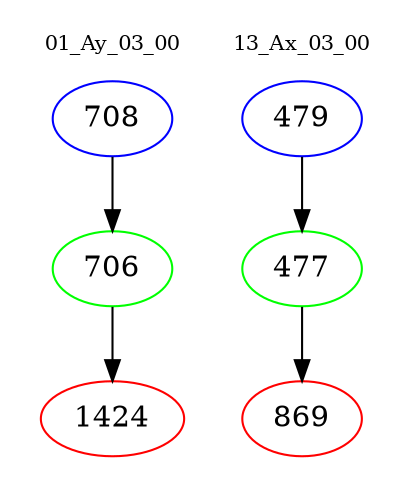 digraph{
subgraph cluster_0 {
color = white
label = "01_Ay_03_00";
fontsize=10;
T0_708 [label="708", color="blue"]
T0_708 -> T0_706 [color="black"]
T0_706 [label="706", color="green"]
T0_706 -> T0_1424 [color="black"]
T0_1424 [label="1424", color="red"]
}
subgraph cluster_1 {
color = white
label = "13_Ax_03_00";
fontsize=10;
T1_479 [label="479", color="blue"]
T1_479 -> T1_477 [color="black"]
T1_477 [label="477", color="green"]
T1_477 -> T1_869 [color="black"]
T1_869 [label="869", color="red"]
}
}
